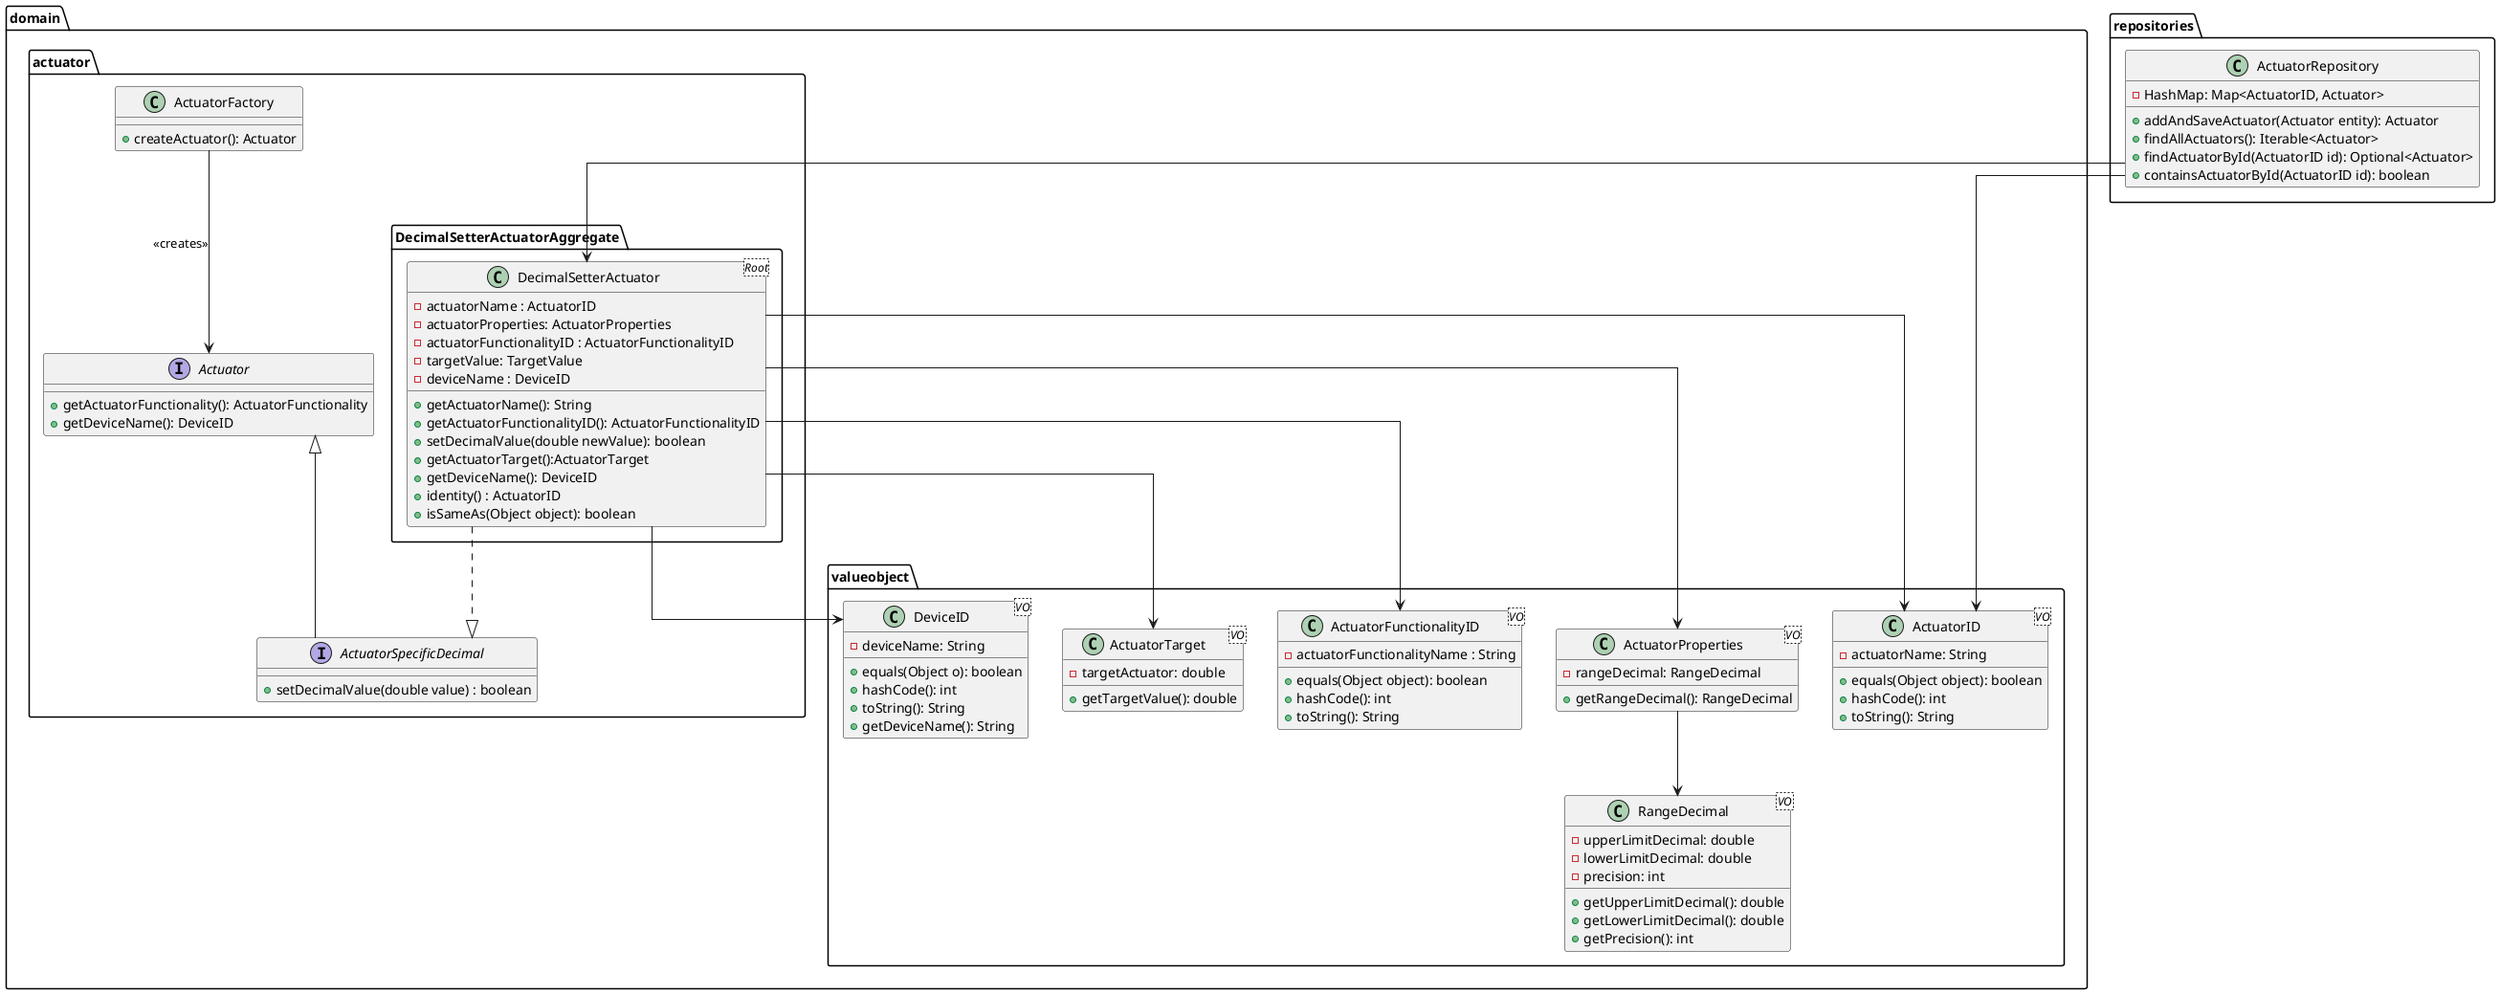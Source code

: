 @startuml
'https://plantuml.com/class-diagram
skinparam linetype ortho

package domain{
package actuator {
interface Actuator

class ActuatorFactory{
+createActuator(): Actuator

}
interface Actuator{
+getActuatorFunctionality(): ActuatorFunctionality
+getDeviceName(): DeviceID
}

interface ActuatorSpecificDecimal extends Actuator{
+setDecimalValue(double value) : boolean
}

package DecimalSetterActuatorAggregate{
class DecimalSetterActuator<Root>{
-actuatorName : ActuatorID
-actuatorProperties: ActuatorProperties
-actuatorFunctionalityID : ActuatorFunctionalityID
-targetValue: TargetValue
-deviceName : DeviceID
+getActuatorName(): String
+getActuatorFunctionalityID(): ActuatorFunctionalityID
+setDecimalValue(double newValue): boolean
+getActuatorTarget():ActuatorTarget
+getDeviceName(): DeviceID
+identity() : ActuatorID
+isSameAs(Object object): boolean
}
}
ActuatorFactory --> Actuator: <<creates>>


}
package valueobject{

class ActuatorID <VO>{
-actuatorName: String
+ equals(Object object): boolean
+ hashCode(): int
+ toString(): String

}
class ActuatorProperties<VO>{
-rangeDecimal: RangeDecimal
+getRangeDecimal(): RangeDecimal
}

class RangeDecimal <VO>{
- upperLimitDecimal: double
- lowerLimitDecimal: double
- precision: int
+getUpperLimitDecimal(): double
+getLowerLimitDecimal(): double
+getPrecision(): int
}

class ActuatorFunctionalityID <VO>{
-actuatorFunctionalityName : String
+ equals(Object object): boolean
+ hashCode(): int
+ toString(): String
}

class ActuatorTarget <VO>{
- targetActuator: double
+getTargetValue(): double
}

class DeviceID <VO> {
- deviceName: String
+ equals(Object o): boolean
+ hashCode(): int
+ toString(): String
+ getDeviceName(): String
}
}
ActuatorProperties --> RangeDecimal
}
DecimalSetterActuator  -->  ActuatorProperties
DecimalSetterActuator  --> ActuatorID
DecimalSetterActuator  --> DeviceID
DecimalSetterActuator  --> ActuatorTarget
DecimalSetterActuator  -->  ActuatorFunctionalityID
DecimalSetterActuator ..|> ActuatorSpecificDecimal

package repositories{
class ActuatorRepository {
-HashMap: Map<ActuatorID, Actuator>
+addAndSaveActuator(Actuator entity): Actuator
+findAllActuators(): Iterable<Actuator>
+findActuatorById(ActuatorID id): Optional<Actuator>
+containsActuatorById(ActuatorID id): boolean
}
ActuatorRepository --> ActuatorID
ActuatorRepository --> DecimalSetterActuator
}
@enduml


